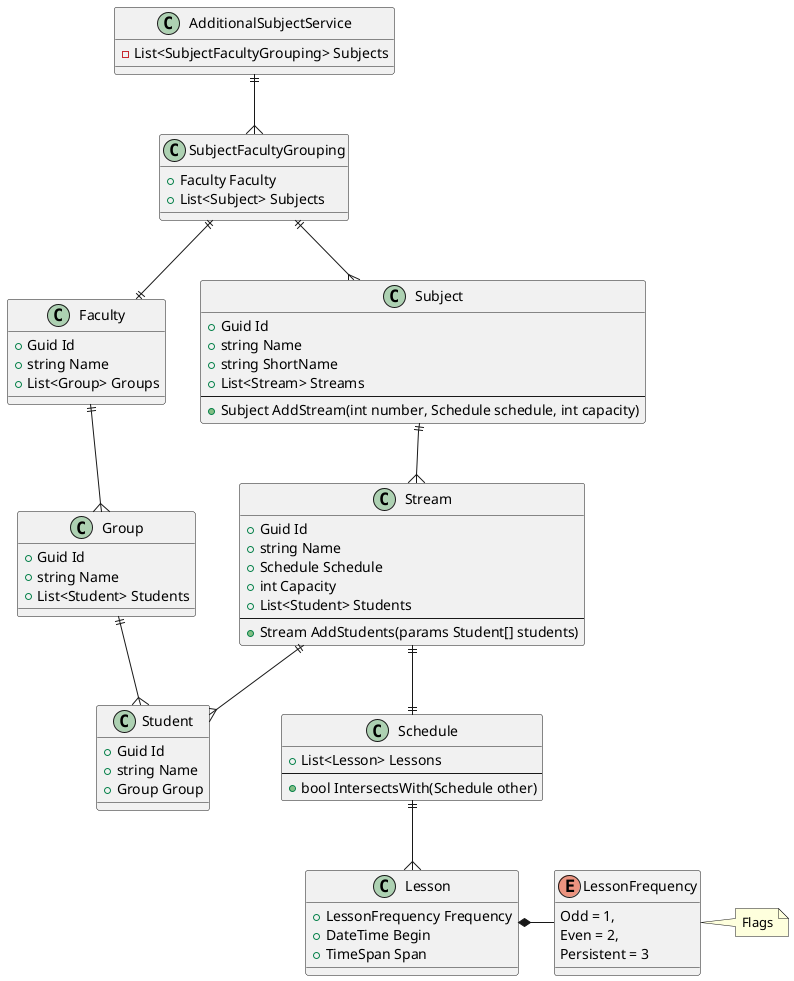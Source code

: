 @startuml
'https://plantuml.com/class-diagram

note "Flags" as Fl
LessonFrequency . Fl

enum LessonFrequency
{
    Odd = 1, 
    Even = 2, 
    Persistent = 3
}

class Lesson 
{
    + LessonFrequency Frequency
    + DateTime Begin
    + TimeSpan Span
}

class Schedule
{
    + List<Lesson> Lessons
    --
    + bool IntersectsWith(Schedule other)
}

class Student
{
    + Guid Id
    + string Name
    + Group Group
}

class Group
{
    + Guid Id
    + string Name
    + List<Student> Students
}

class Faculty 
{
    + Guid Id
    + string Name
    + List<Group> Groups
}

class Stream 
{
    + Guid Id
    + string Name
    + Schedule Schedule
    + int Capacity
    + List<Student> Students
    --
    + Stream AddStudents(params Student[] students)
}

class Subject 
{
    + Guid Id
    + string Name
    + string ShortName
    + List<Stream> Streams
    --
    + Subject AddStream(int number, Schedule schedule, int capacity)
}

class SubjectFacultyGrouping
{
    + Faculty Faculty
    + List<Subject> Subjects
}

class AdditionalSubjectService
{
    - List<SubjectFacultyGrouping> Subjects
}

'
'
'

Lesson *- LessonFrequency

Schedule ||--{ Lesson

Group ||--{ Student

Faculty ||--{ Group

Stream ||--{ Student
Stream ||--|| Schedule

Subject ||--{ Stream

SubjectFacultyGrouping ||--|| Faculty
SubjectFacultyGrouping ||--{ Subject

AdditionalSubjectService ||--{ SubjectFacultyGrouping

@enduml